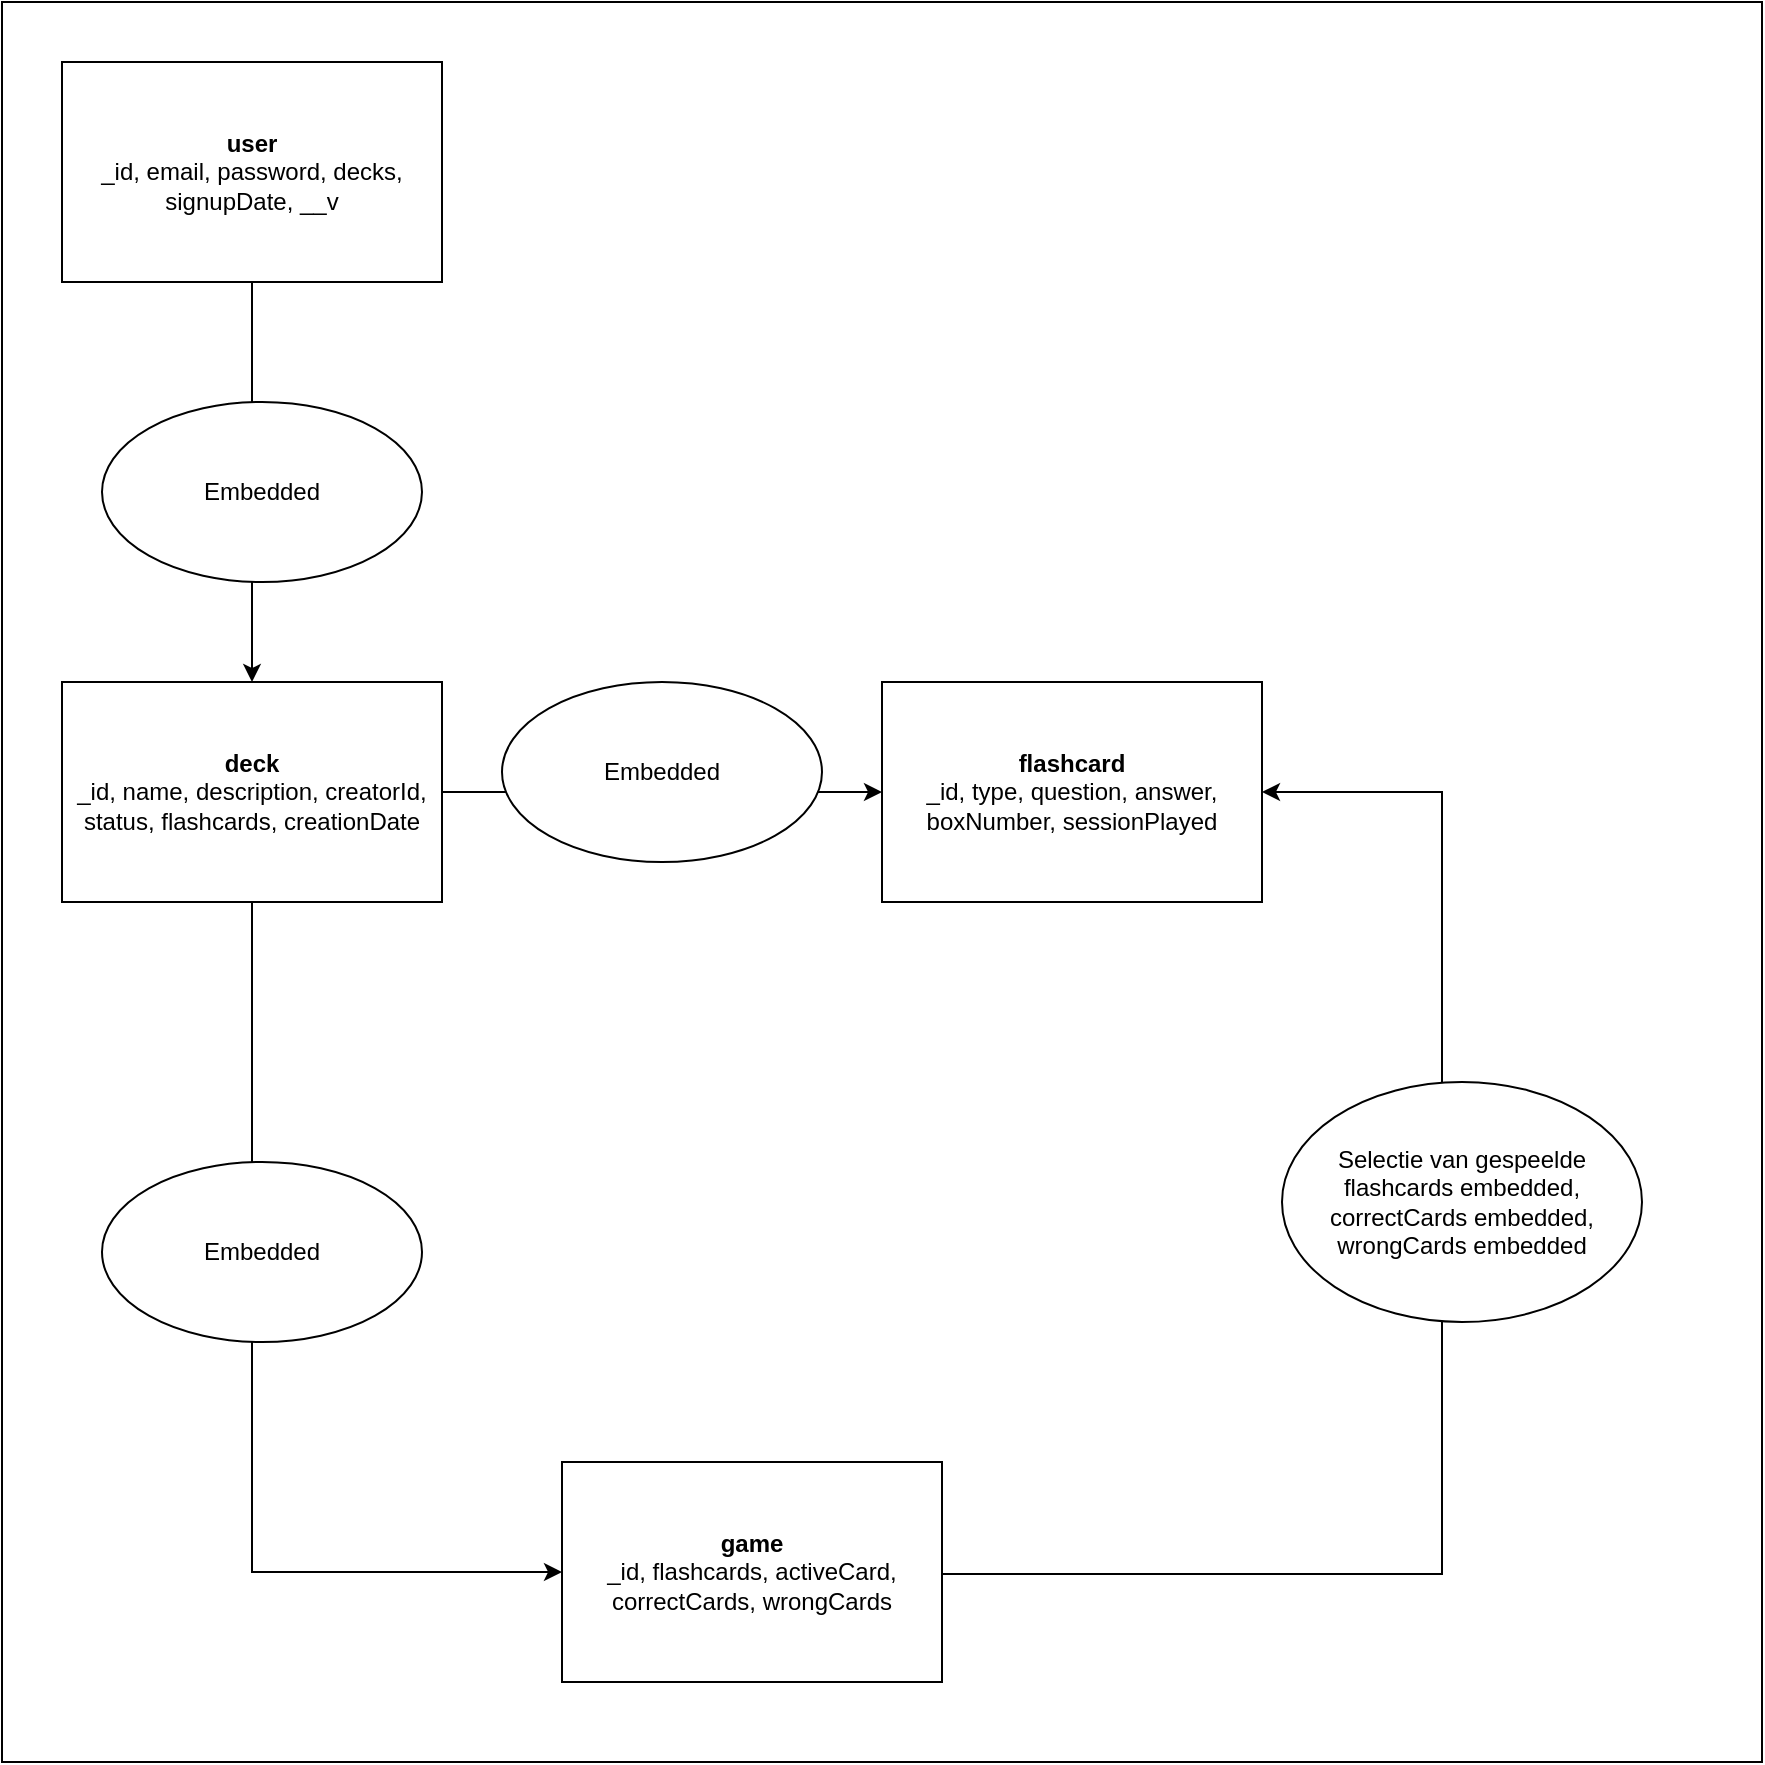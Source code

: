 <mxfile version="12.3.6" type="github" pages="1"><diagram id="uPA6gEV4GWASyAdQUkUc" name="Page-1"><mxGraphModel dx="1278" dy="580" grid="1" gridSize="10" guides="1" tooltips="1" connect="1" arrows="1" fold="1" page="1" pageScale="1" pageWidth="1654" pageHeight="1169" math="0" shadow="0"><root><mxCell id="0"/><mxCell id="1" parent="0"/><mxCell id="uRENKPe-sxs3gCjqUqbU-1" value="" style="whiteSpace=wrap;html=1;aspect=fixed;" vertex="1" parent="1"><mxGeometry x="150" y="80" width="880" height="880" as="geometry"/></mxCell><mxCell id="uRENKPe-sxs3gCjqUqbU-7" style="edgeStyle=orthogonalEdgeStyle;rounded=0;orthogonalLoop=1;jettySize=auto;html=1;exitX=0.5;exitY=1;exitDx=0;exitDy=0;entryX=0.5;entryY=0;entryDx=0;entryDy=0;" edge="1" parent="1" source="uRENKPe-sxs3gCjqUqbU-2" target="uRENKPe-sxs3gCjqUqbU-3"><mxGeometry relative="1" as="geometry"/></mxCell><mxCell id="uRENKPe-sxs3gCjqUqbU-2" value="&lt;b&gt;user&lt;/b&gt;&lt;br&gt;_id, email, password, decks, signupDate, __v" style="rounded=0;whiteSpace=wrap;html=1;" vertex="1" parent="1"><mxGeometry x="180" y="110" width="190" height="110" as="geometry"/></mxCell><mxCell id="uRENKPe-sxs3gCjqUqbU-12" style="edgeStyle=orthogonalEdgeStyle;rounded=0;orthogonalLoop=1;jettySize=auto;html=1;exitX=1;exitY=0.5;exitDx=0;exitDy=0;entryX=0;entryY=0.5;entryDx=0;entryDy=0;" edge="1" parent="1" source="uRENKPe-sxs3gCjqUqbU-3" target="uRENKPe-sxs3gCjqUqbU-10"><mxGeometry relative="1" as="geometry"/></mxCell><mxCell id="uRENKPe-sxs3gCjqUqbU-13" style="edgeStyle=orthogonalEdgeStyle;rounded=0;orthogonalLoop=1;jettySize=auto;html=1;exitX=0.5;exitY=1;exitDx=0;exitDy=0;entryX=0;entryY=0.5;entryDx=0;entryDy=0;" edge="1" parent="1" source="uRENKPe-sxs3gCjqUqbU-3" target="uRENKPe-sxs3gCjqUqbU-11"><mxGeometry relative="1" as="geometry"/></mxCell><mxCell id="uRENKPe-sxs3gCjqUqbU-3" value="&lt;b&gt;deck&lt;/b&gt;&lt;br&gt;_id, name, description, creatorId, status, flashcards, creationDate" style="rounded=0;whiteSpace=wrap;html=1;" vertex="1" parent="1"><mxGeometry x="180" y="420" width="190" height="110" as="geometry"/></mxCell><mxCell id="uRENKPe-sxs3gCjqUqbU-8" value="Embedded" style="ellipse;whiteSpace=wrap;html=1;" vertex="1" parent="1"><mxGeometry x="200" y="280" width="160" height="90" as="geometry"/></mxCell><mxCell id="uRENKPe-sxs3gCjqUqbU-10" value="&lt;b&gt;flashcard&lt;/b&gt;&lt;br&gt;_id, type, question, answer, boxNumber, sessionPlayed" style="rounded=0;whiteSpace=wrap;html=1;" vertex="1" parent="1"><mxGeometry x="590" y="420" width="190" height="110" as="geometry"/></mxCell><mxCell id="uRENKPe-sxs3gCjqUqbU-17" style="edgeStyle=orthogonalEdgeStyle;rounded=0;orthogonalLoop=1;jettySize=auto;html=1;exitX=1;exitY=0.5;exitDx=0;exitDy=0;entryX=1;entryY=0.5;entryDx=0;entryDy=0;" edge="1" parent="1" source="uRENKPe-sxs3gCjqUqbU-11" target="uRENKPe-sxs3gCjqUqbU-10"><mxGeometry relative="1" as="geometry"><Array as="points"><mxPoint x="870" y="866"/><mxPoint x="870" y="475"/></Array></mxGeometry></mxCell><mxCell id="uRENKPe-sxs3gCjqUqbU-11" value="&lt;b&gt;game&lt;/b&gt;&lt;br&gt;_id, flashcards, activeCard, correctCards, wrongCards" style="rounded=0;whiteSpace=wrap;html=1;" vertex="1" parent="1"><mxGeometry x="430" y="810" width="190" height="110" as="geometry"/></mxCell><mxCell id="uRENKPe-sxs3gCjqUqbU-14" value="Embedded" style="ellipse;whiteSpace=wrap;html=1;" vertex="1" parent="1"><mxGeometry x="200" y="660" width="160" height="90" as="geometry"/></mxCell><mxCell id="uRENKPe-sxs3gCjqUqbU-15" value="Embedded" style="ellipse;whiteSpace=wrap;html=1;" vertex="1" parent="1"><mxGeometry x="400" y="420" width="160" height="90" as="geometry"/></mxCell><mxCell id="uRENKPe-sxs3gCjqUqbU-19" value="Selectie van gespeelde flashcards embedded, correctCards embedded, wrongCards embedded" style="ellipse;whiteSpace=wrap;html=1;" vertex="1" parent="1"><mxGeometry x="790" y="620" width="180" height="120" as="geometry"/></mxCell></root></mxGraphModel></diagram></mxfile>